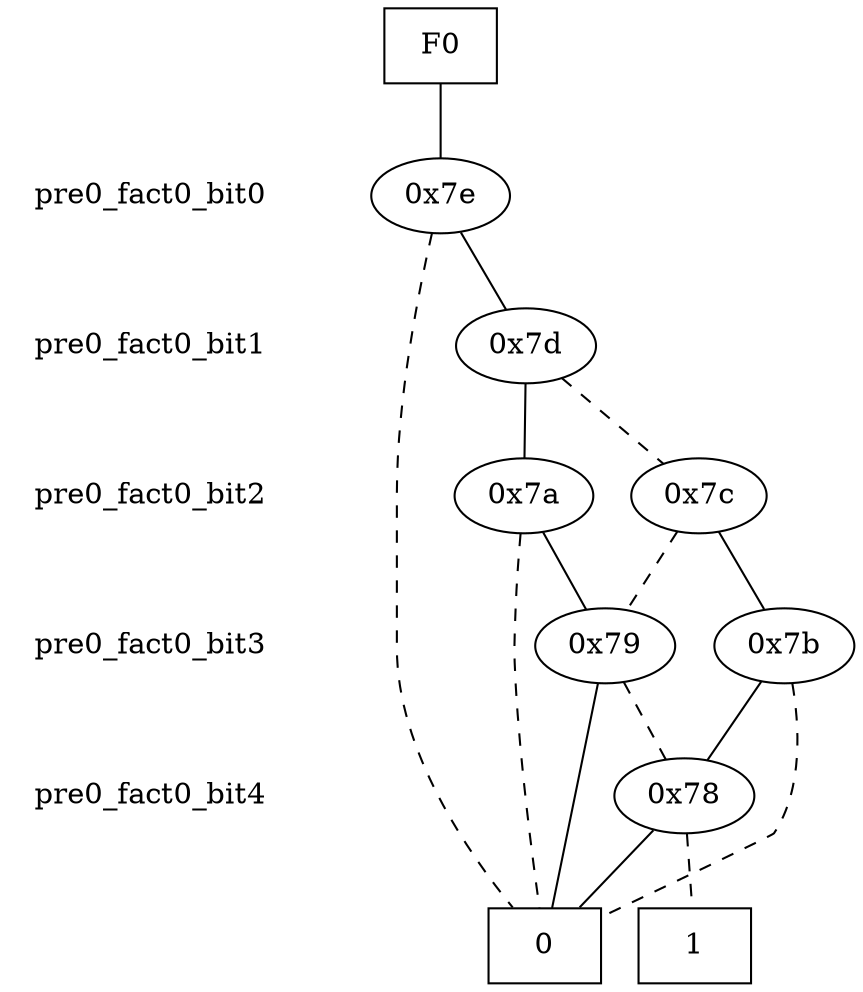 digraph "DD" {
size = "7.5,10"
center = true;
edge [dir = none];
{ node [shape = plaintext];
  edge [style = invis];
  "CONST NODES" [style = invis];
" pre0_fact0_bit0 " -> " pre0_fact0_bit1 " -> " pre0_fact0_bit2 " -> " pre0_fact0_bit3 " -> " pre0_fact0_bit4 " -> "CONST NODES"; 
}
{ rank = same; node [shape = box]; edge [style = invis];
"F0"; }
{ rank = same; " pre0_fact0_bit0 ";
"0x7e";
}
{ rank = same; " pre0_fact0_bit1 ";
"0x7d";
}
{ rank = same; " pre0_fact0_bit2 ";
"0x7a";
"0x7c";
}
{ rank = same; " pre0_fact0_bit3 ";
"0x79";
"0x7b";
}
{ rank = same; " pre0_fact0_bit4 ";
"0x78";
}
{ rank = same; "CONST NODES";
{ node [shape = box]; "0x4a";
"0x49";
}
}
"F0" -> "0x7e" [style = solid];
"0x7e" -> "0x7d";
"0x7e" -> "0x4a" [style = dashed];
"0x7d" -> "0x7a";
"0x7d" -> "0x7c" [style = dashed];
"0x7a" -> "0x79";
"0x7a" -> "0x4a" [style = dashed];
"0x7c" -> "0x7b";
"0x7c" -> "0x79" [style = dashed];
"0x79" -> "0x4a";
"0x79" -> "0x78" [style = dashed];
"0x7b" -> "0x78";
"0x7b" -> "0x4a" [style = dashed];
"0x78" -> "0x4a";
"0x78" -> "0x49" [style = dashed];
"0x4a" [label = "0"];
"0x49" [label = "1"];
}
